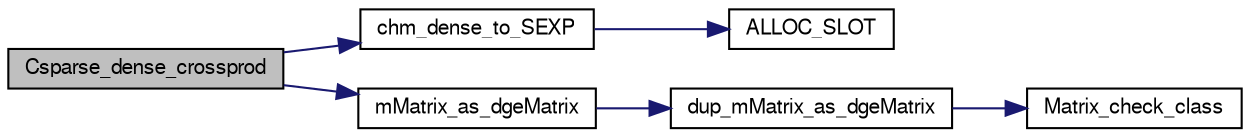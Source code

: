 digraph G
{
  edge [fontname="FreeSans",fontsize=10,labelfontname="FreeSans",labelfontsize=10];
  node [fontname="FreeSans",fontsize=10,shape=record];
  rankdir=LR;
  Node1 [label="Csparse_dense_crossprod",height=0.2,width=0.4,color="black", fillcolor="grey75", style="filled" fontcolor="black"];
  Node1 -> Node2 [color="midnightblue",fontsize=10,style="solid",fontname="FreeSans"];
  Node2 [label="chm_dense_to_SEXP",height=0.2,width=0.4,color="black", fillcolor="white", style="filled",URL="$chm__common_8c.html#c0552f8d5248824ec90a314b69bd1408",tooltip="Copy the contents of a to an appropriate denseMatrix object and, optionally, free..."];
  Node2 -> Node3 [color="midnightblue",fontsize=10,style="solid",fontname="FreeSans"];
  Node3 [label="ALLOC_SLOT",height=0.2,width=0.4,color="black", fillcolor="white", style="filled",URL="$Mutils_8h.html#f7f59236ca18ab52131cf71f4a7b0786",tooltip="Allocate an SEXP of given type and length, assign it as slot nm in the object, and..."];
  Node1 -> Node4 [color="midnightblue",fontsize=10,style="solid",fontname="FreeSans"];
  Node4 [label="mMatrix_as_dgeMatrix",height=0.2,width=0.4,color="black", fillcolor="white", style="filled",URL="$Mutils_8h.html#460951a1f5dadb579d977ba114eec12e"];
  Node4 -> Node5 [color="midnightblue",fontsize=10,style="solid",fontname="FreeSans"];
  Node5 [label="dup_mMatrix_as_dgeMatrix",height=0.2,width=0.4,color="black", fillcolor="white", style="filled",URL="$Mutils_8c.html#574d0797f3bfb4cb555038c8d90cceb8"];
  Node5 -> Node6 [color="midnightblue",fontsize=10,style="solid",fontname="FreeSans"];
  Node6 [label="Matrix_check_class",height=0.2,width=0.4,color="black", fillcolor="white", style="filled",URL="$Mutils_8h.html#2206f293e563a99c83fa8480b7e26912",tooltip="Return the 0-based index of a string match in a vector of strings terminated by an..."];
}
